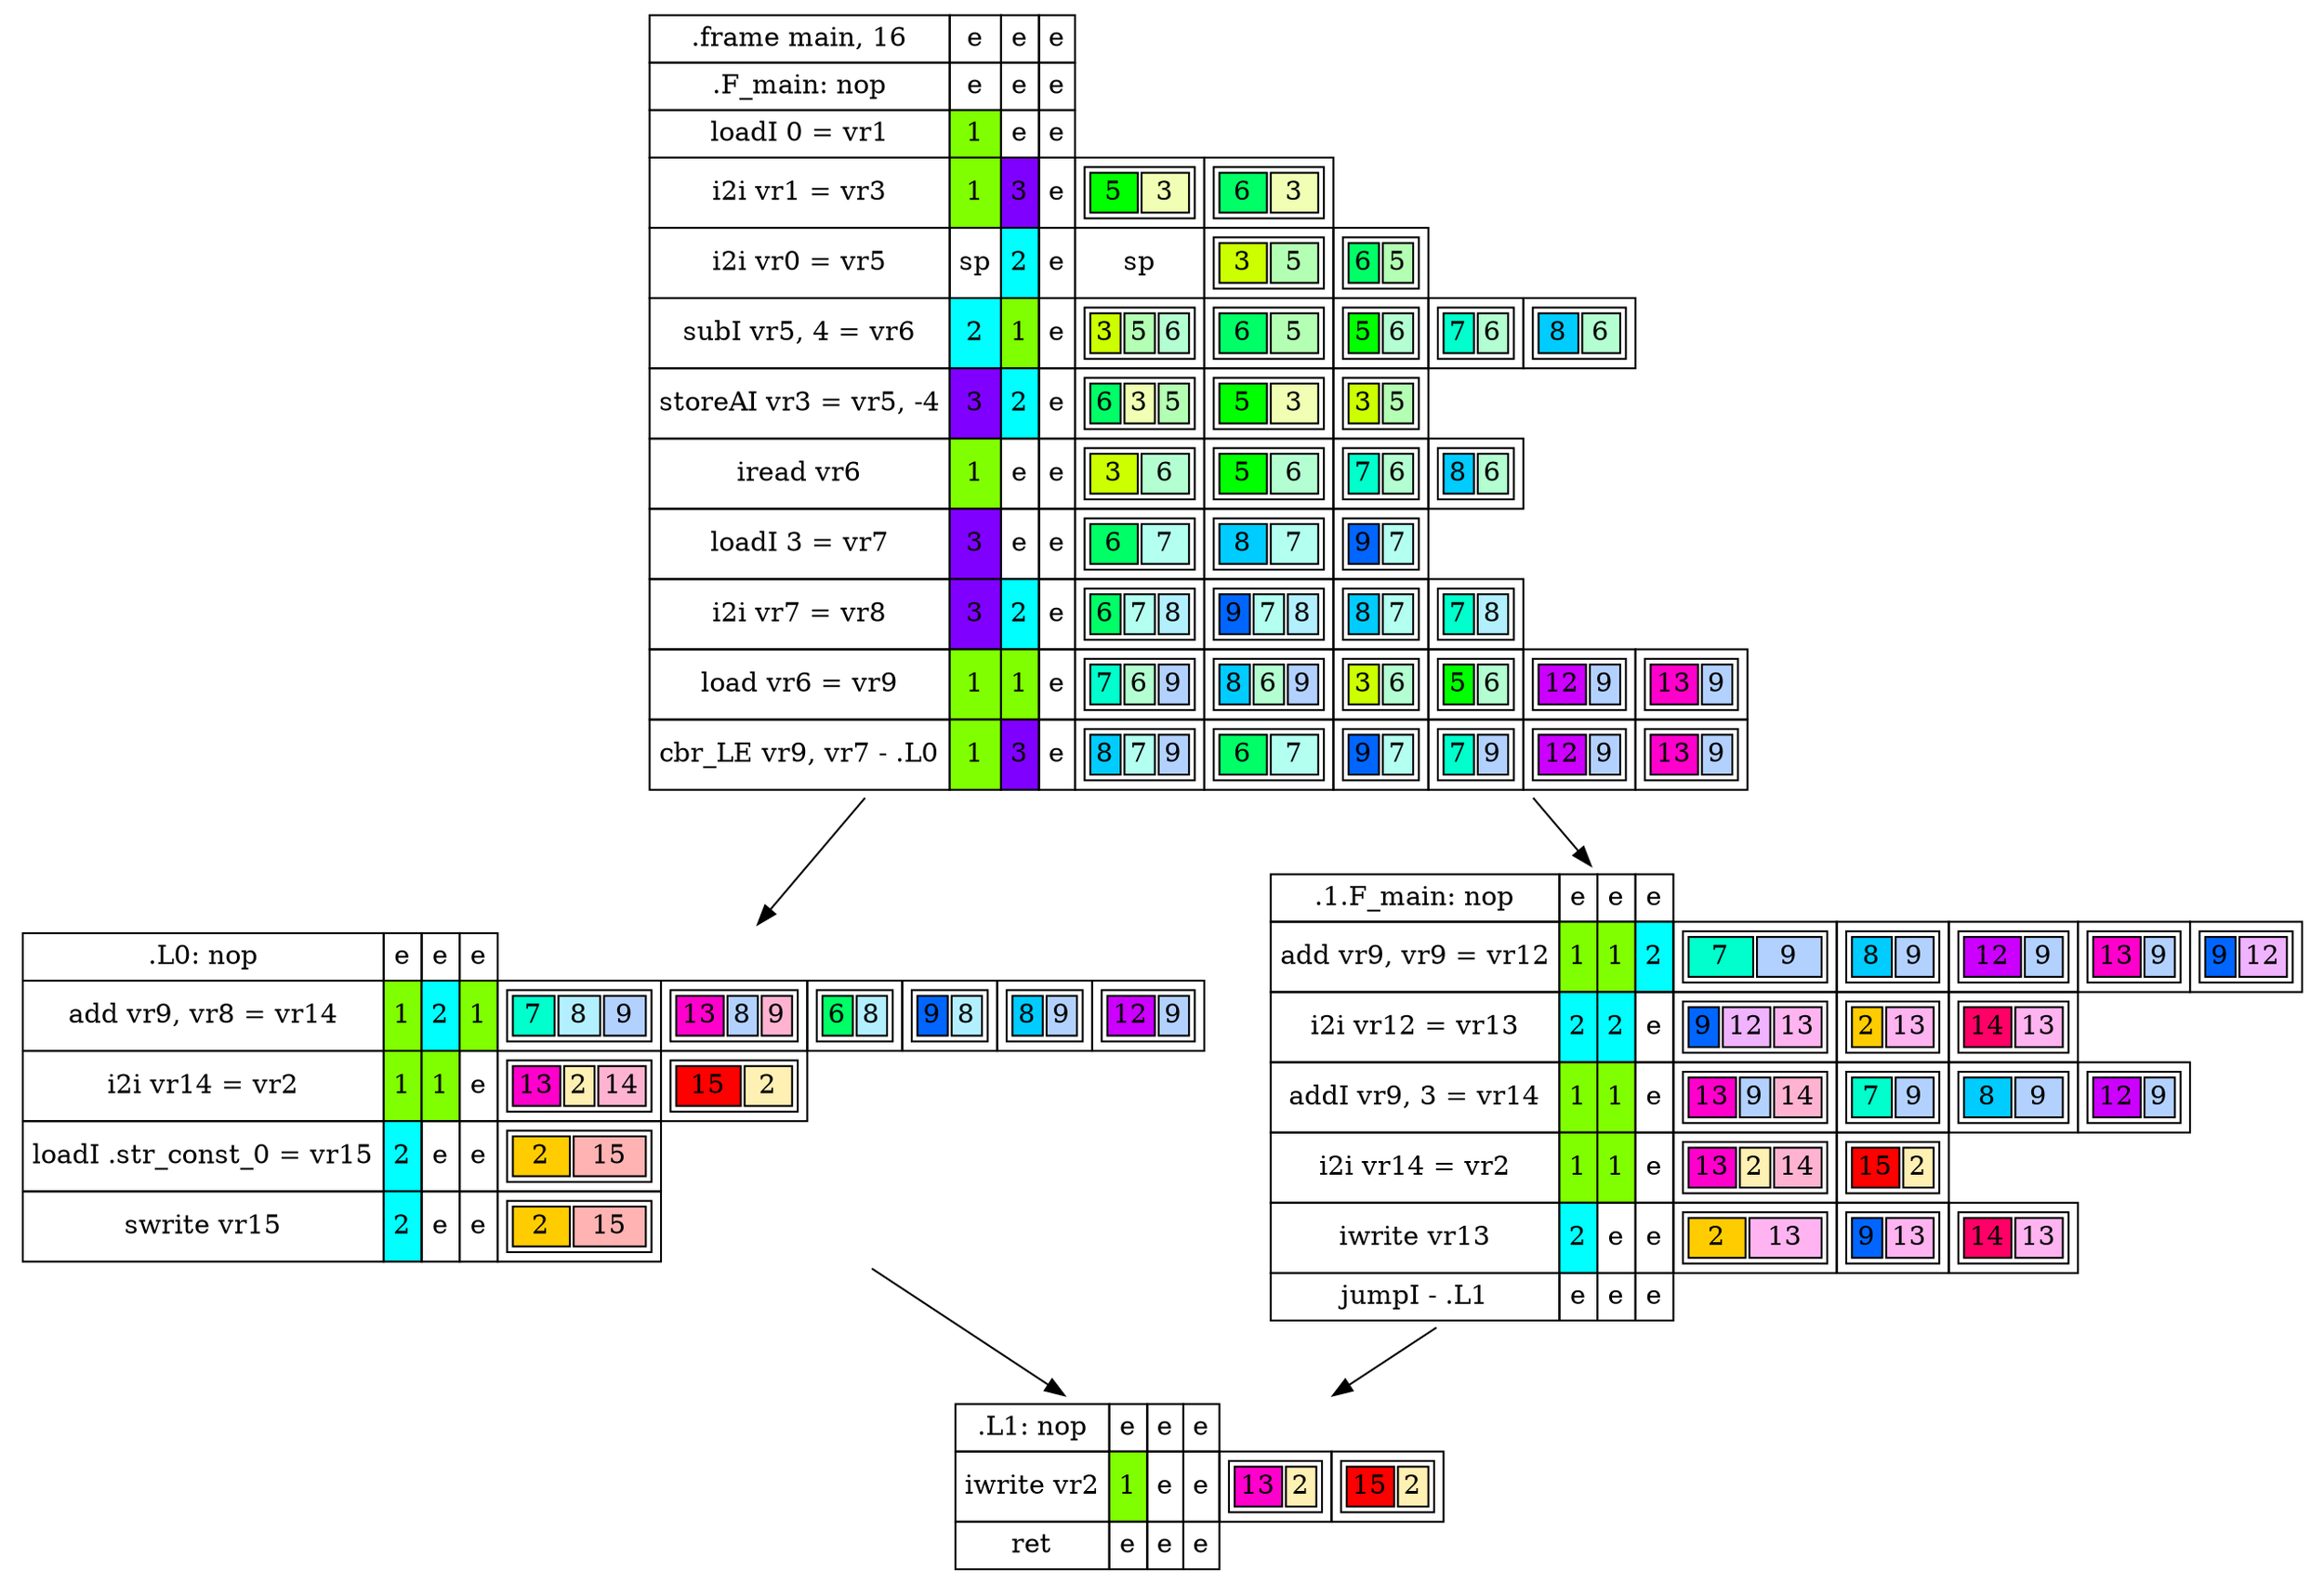 digraph cfg {
_F_main [shape = none, label = <
<table border="0" cellborder="1" cellspacing="0" cellpadding="4">
  <tr>
    <td>.frame main, 16</td>
    <td>e</td>
    <td>e</td>
    <td>e</td>
  </tr>
  <tr>
    <td>.F_main: nop</td>
    <td>e</td>
    <td>e</td>
    <td>e</td>
  </tr>
  <tr>
    <td>loadI 0 = vr1</td>
    <td bgcolor = "0.25 1 1">1</td>
    <td>e</td>
    <td>e</td>
  </tr>
  <tr>
    <td>i2i vr1 = vr3</td>
    <td bgcolor = "0.25 1 1">1</td>
    <td bgcolor = "0.75 1 1">3</td>
    <td>e</td>
    <td><table><tr><td bgcolor = "0.33333334 1 1">5</td><td bgcolor="0.2 0.3 1">3</td></tr></table></td>
    <td><table><tr><td bgcolor = "0.4 1 1">6</td><td bgcolor="0.2 0.3 1">3</td></tr></table></td>
  </tr>
  <tr>
    <td>i2i vr0 = vr5</td>
    <td>sp</td>
    <td bgcolor = "0.5 1 1">2</td>
    <td>e</td>
    <td>sp</td>
    <td><table><tr><td bgcolor = "0.2 1 1">3</td><td bgcolor="0.33333334 0.3 1">5</td></tr></table></td>
    <td><table><tr><td bgcolor = "0.4 1 1">6</td><td bgcolor="0.33333334 0.3 1">5</td></tr></table></td>
  </tr>
  <tr>
    <td>subI vr5, 4 = vr6</td>
    <td bgcolor = "0.5 1 1">2</td>
    <td bgcolor = "0.25 1 1">1</td>
    <td>e</td>
    <td><table><tr><td bgcolor = "0.2 1 1">3</td><td bgcolor="0.33333334 0.3 1">5</td><td bgcolor="0.4 0.3 1">6</td></tr></table></td>
    <td><table><tr><td bgcolor = "0.4 1 1">6</td><td bgcolor="0.33333334 0.3 1">5</td></tr></table></td>
    <td><table><tr><td bgcolor = "0.33333334 1 1">5</td><td bgcolor="0.4 0.3 1">6</td></tr></table></td>
    <td><table><tr><td bgcolor = "0.46666667 1 1">7</td><td bgcolor="0.4 0.3 1">6</td></tr></table></td>
    <td><table><tr><td bgcolor = "0.53333336 1 1">8</td><td bgcolor="0.4 0.3 1">6</td></tr></table></td>
  </tr>
  <tr>
    <td>storeAI vr3 = vr5, -4</td>
    <td bgcolor = "0.75 1 1">3</td>
    <td bgcolor = "0.5 1 1">2</td>
    <td>e</td>
    <td><table><tr><td bgcolor = "0.4 1 1">6</td><td bgcolor="0.2 0.3 1">3</td><td bgcolor="0.33333334 0.3 1">5</td></tr></table></td>
    <td><table><tr><td bgcolor = "0.33333334 1 1">5</td><td bgcolor="0.2 0.3 1">3</td></tr></table></td>
    <td><table><tr><td bgcolor = "0.2 1 1">3</td><td bgcolor="0.33333334 0.3 1">5</td></tr></table></td>
  </tr>
  <tr>
    <td>iread vr6</td>
    <td bgcolor = "0.25 1 1">1</td>
    <td>e</td>
    <td>e</td>
    <td><table><tr><td bgcolor = "0.2 1 1">3</td><td bgcolor="0.4 0.3 1">6</td></tr></table></td>
    <td><table><tr><td bgcolor = "0.33333334 1 1">5</td><td bgcolor="0.4 0.3 1">6</td></tr></table></td>
    <td><table><tr><td bgcolor = "0.46666667 1 1">7</td><td bgcolor="0.4 0.3 1">6</td></tr></table></td>
    <td><table><tr><td bgcolor = "0.53333336 1 1">8</td><td bgcolor="0.4 0.3 1">6</td></tr></table></td>
  </tr>
  <tr>
    <td>loadI 3 = vr7</td>
    <td bgcolor = "0.75 1 1">3</td>
    <td>e</td>
    <td>e</td>
    <td><table><tr><td bgcolor = "0.4 1 1">6</td><td bgcolor="0.46666667 0.3 1">7</td></tr></table></td>
    <td><table><tr><td bgcolor = "0.53333336 1 1">8</td><td bgcolor="0.46666667 0.3 1">7</td></tr></table></td>
    <td><table><tr><td bgcolor = "0.6 1 1">9</td><td bgcolor="0.46666667 0.3 1">7</td></tr></table></td>
  </tr>
  <tr>
    <td>i2i vr7 = vr8</td>
    <td bgcolor = "0.75 1 1">3</td>
    <td bgcolor = "0.5 1 1">2</td>
    <td>e</td>
    <td><table><tr><td bgcolor = "0.4 1 1">6</td><td bgcolor="0.46666667 0.3 1">7</td><td bgcolor="0.53333336 0.3 1">8</td></tr></table></td>
    <td><table><tr><td bgcolor = "0.6 1 1">9</td><td bgcolor="0.46666667 0.3 1">7</td><td bgcolor="0.53333336 0.3 1">8</td></tr></table></td>
    <td><table><tr><td bgcolor = "0.53333336 1 1">8</td><td bgcolor="0.46666667 0.3 1">7</td></tr></table></td>
    <td><table><tr><td bgcolor = "0.46666667 1 1">7</td><td bgcolor="0.53333336 0.3 1">8</td></tr></table></td>
  </tr>
  <tr>
    <td>load vr6 = vr9</td>
    <td bgcolor = "0.25 1 1">1</td>
    <td bgcolor = "0.25 1 1">1</td>
    <td>e</td>
    <td><table><tr><td bgcolor = "0.46666667 1 1">7</td><td bgcolor="0.4 0.3 1">6</td><td bgcolor="0.6 0.3 1">9</td></tr></table></td>
    <td><table><tr><td bgcolor = "0.53333336 1 1">8</td><td bgcolor="0.4 0.3 1">6</td><td bgcolor="0.6 0.3 1">9</td></tr></table></td>
    <td><table><tr><td bgcolor = "0.2 1 1">3</td><td bgcolor="0.4 0.3 1">6</td></tr></table></td>
    <td><table><tr><td bgcolor = "0.33333334 1 1">5</td><td bgcolor="0.4 0.3 1">6</td></tr></table></td>
    <td><table><tr><td bgcolor = "0.8 1 1">12</td><td bgcolor="0.6 0.3 1">9</td></tr></table></td>
    <td><table><tr><td bgcolor = "0.8666667 1 1">13</td><td bgcolor="0.6 0.3 1">9</td></tr></table></td>
  </tr>
  <tr>
    <td>cbr_LE vr9, vr7 - .L0</td>
    <td bgcolor = "0.25 1 1">1</td>
    <td bgcolor = "0.75 1 1">3</td>
    <td>e</td>
    <td><table><tr><td bgcolor = "0.53333336 1 1">8</td><td bgcolor="0.46666667 0.3 1">7</td><td bgcolor="0.6 0.3 1">9</td></tr></table></td>
    <td><table><tr><td bgcolor = "0.4 1 1">6</td><td bgcolor="0.46666667 0.3 1">7</td></tr></table></td>
    <td><table><tr><td bgcolor = "0.6 1 1">9</td><td bgcolor="0.46666667 0.3 1">7</td></tr></table></td>
    <td><table><tr><td bgcolor = "0.46666667 1 1">7</td><td bgcolor="0.6 0.3 1">9</td></tr></table></td>
    <td><table><tr><td bgcolor = "0.8 1 1">12</td><td bgcolor="0.6 0.3 1">9</td></tr></table></td>
    <td><table><tr><td bgcolor = "0.8666667 1 1">13</td><td bgcolor="0.6 0.3 1">9</td></tr></table></td>
  </tr>
</table>>]
_F_main -> _L0
_F_main -> _1_F_main
_1_F_main [shape = none, label = <
<table border="0" cellborder="1" cellspacing="0" cellpadding="4">
  <tr>
    <td>.1.F_main: nop</td>
    <td>e</td>
    <td>e</td>
    <td>e</td>
  </tr>
  <tr>
    <td>add vr9, vr9 = vr12</td>
    <td bgcolor = "0.25 1 1">1</td>
    <td bgcolor = "0.25 1 1">1</td>
    <td bgcolor = "0.5 1 1">2</td>
    <td><table><tr><td bgcolor = "0.46666667 1 1">7</td><td bgcolor="0.6 0.3 1">9</td></tr></table></td>
    <td><table><tr><td bgcolor = "0.53333336 1 1">8</td><td bgcolor="0.6 0.3 1">9</td></tr></table></td>
    <td><table><tr><td bgcolor = "0.8 1 1">12</td><td bgcolor="0.6 0.3 1">9</td></tr></table></td>
    <td><table><tr><td bgcolor = "0.8666667 1 1">13</td><td bgcolor="0.6 0.3 1">9</td></tr></table></td>
    <td><table><tr><td bgcolor = "0.6 1 1">9</td><td bgcolor="0.8 0.3 1">12</td></tr></table></td>
  </tr>
  <tr>
    <td>i2i vr12 = vr13</td>
    <td bgcolor = "0.5 1 1">2</td>
    <td bgcolor = "0.5 1 1">2</td>
    <td>e</td>
    <td><table><tr><td bgcolor = "0.6 1 1">9</td><td bgcolor="0.8 0.3 1">12</td><td bgcolor="0.8666667 0.3 1">13</td></tr></table></td>
    <td><table><tr><td bgcolor = "0.13333334 1 1">2</td><td bgcolor="0.8666667 0.3 1">13</td></tr></table></td>
    <td><table><tr><td bgcolor = "0.93333334 1 1">14</td><td bgcolor="0.8666667 0.3 1">13</td></tr></table></td>
  </tr>
  <tr>
    <td>addI vr9, 3 = vr14</td>
    <td bgcolor = "0.25 1 1">1</td>
    <td bgcolor = "0.25 1 1">1</td>
    <td>e</td>
    <td><table><tr><td bgcolor = "0.8666667 1 1">13</td><td bgcolor="0.6 0.3 1">9</td><td bgcolor="0.93333334 0.3 1">14</td></tr></table></td>
    <td><table><tr><td bgcolor = "0.46666667 1 1">7</td><td bgcolor="0.6 0.3 1">9</td></tr></table></td>
    <td><table><tr><td bgcolor = "0.53333336 1 1">8</td><td bgcolor="0.6 0.3 1">9</td></tr></table></td>
    <td><table><tr><td bgcolor = "0.8 1 1">12</td><td bgcolor="0.6 0.3 1">9</td></tr></table></td>
  </tr>
  <tr>
    <td>i2i vr14 = vr2</td>
    <td bgcolor = "0.25 1 1">1</td>
    <td bgcolor = "0.25 1 1">1</td>
    <td>e</td>
    <td><table><tr><td bgcolor = "0.8666667 1 1">13</td><td bgcolor="0.13333334 0.3 1">2</td><td bgcolor="0.93333334 0.3 1">14</td></tr></table></td>
    <td><table><tr><td bgcolor = "1 1 1">15</td><td bgcolor="0.13333334 0.3 1">2</td></tr></table></td>
  </tr>
  <tr>
    <td>iwrite vr13</td>
    <td bgcolor = "0.5 1 1">2</td>
    <td>e</td>
    <td>e</td>
    <td><table><tr><td bgcolor = "0.13333334 1 1">2</td><td bgcolor="0.8666667 0.3 1">13</td></tr></table></td>
    <td><table><tr><td bgcolor = "0.6 1 1">9</td><td bgcolor="0.8666667 0.3 1">13</td></tr></table></td>
    <td><table><tr><td bgcolor = "0.93333334 1 1">14</td><td bgcolor="0.8666667 0.3 1">13</td></tr></table></td>
  </tr>
  <tr>
    <td>jumpI - .L1</td>
    <td>e</td>
    <td>e</td>
    <td>e</td>
  </tr>
</table>>]
_1_F_main -> _L1
_L0 [shape = none, label = <
<table border="0" cellborder="1" cellspacing="0" cellpadding="4">
  <tr>
    <td>.L0: nop</td>
    <td>e</td>
    <td>e</td>
    <td>e</td>
  </tr>
  <tr>
    <td>add vr9, vr8 = vr14</td>
    <td bgcolor = "0.25 1 1">1</td>
    <td bgcolor = "0.5 1 1">2</td>
    <td bgcolor = "0.25 1 1">1</td>
    <td><table><tr><td bgcolor = "0.46666667 1 1">7</td><td bgcolor="0.53333336 0.3 1">8</td><td bgcolor="0.6 0.3 1">9</td></tr></table></td>
    <td><table><tr><td bgcolor = "0.8666667 1 1">13</td><td bgcolor="0.6 0.3 1">8</td><td bgcolor="0.93333334 0.3 1">9</td></tr></table></td>
<td><table><tr><td bgcolor = "0.4 1 1">6</td><td bgcolor="0.53333336 0.3 1">8</td></tr></table></td>
<td><table><tr><td bgcolor = "0.6 1 1">9</td><td bgcolor="0.53333336 0.3 1">8</td></tr></table></td>
<td><table><tr><td bgcolor = "0.53333336 1 1">8</td><td bgcolor="0.6 0.3 1">9</td></tr></table></td>
<td><table><tr><td bgcolor = "0.8 1 1">12</td><td bgcolor="0.6 0.3 1">9</td></tr></table></td>
  </tr>
  <tr>
    <td>i2i vr14 = vr2</td>
    <td bgcolor = "0.25 1 1">1</td>
    <td bgcolor = "0.25 1 1">1</td>
    <td>e</td>
    <td><table><tr><td bgcolor = "0.8666667 1 1">13</td><td bgcolor="0.13333334 0.3 1">2</td><td bgcolor="0.93333334 0.3 1">14</td></tr></table></td>
    <td><table><tr><td bgcolor = "1 1 1">15</td><td bgcolor="0.13333334 0.3 1">2</td></tr></table></td>
  </tr>
  <tr>
    <td>loadI .str_const_0 = vr15</td>
    <td bgcolor = "0.5 1 1">2</td>
    <td>e</td>
    <td>e</td>
    <td><table><tr><td bgcolor = "0.13333334 1 1">2</td><td bgcolor="1 0.3 1">15</td></tr></table></td>
  </tr>
  <tr>
    <td>swrite vr15</td>
    <td bgcolor = "0.5 1 1">2</td>
    <td>e</td>
    <td>e</td>
    <td><table><tr><td bgcolor = "0.13333334 1 1">2</td><td bgcolor="1 0.3 1">15</td></tr></table></td>
  </tr>
</table>>]
_L0 -> _L1
_L1 [shape = none, label = <
<table border="0" cellborder="1" cellspacing="0" cellpadding="4">
  <tr>
    <td>.L1: nop</td>
    <td>e</td>
    <td>e</td>
    <td>e</td>
  </tr>
  <tr>
    <td>iwrite vr2</td>
    <td bgcolor = "0.25 1 1">1</td>
    <td>e</td>
    <td>e</td>
    <td><table><tr><td bgcolor = "0.8666667 1 1">13</td><td bgcolor="0.13333334 0.3 1">2</td></tr></table></td>
    <td><table><tr><td bgcolor = "1 1 1">15</td><td bgcolor="0.13333334 0.3 1">2</td></tr></table></td>
  </tr>
  <tr>
    <td>ret</td>
    <td>e</td>
    <td>e</td>
    <td>e</td>
  </tr>
</table>>]
}
